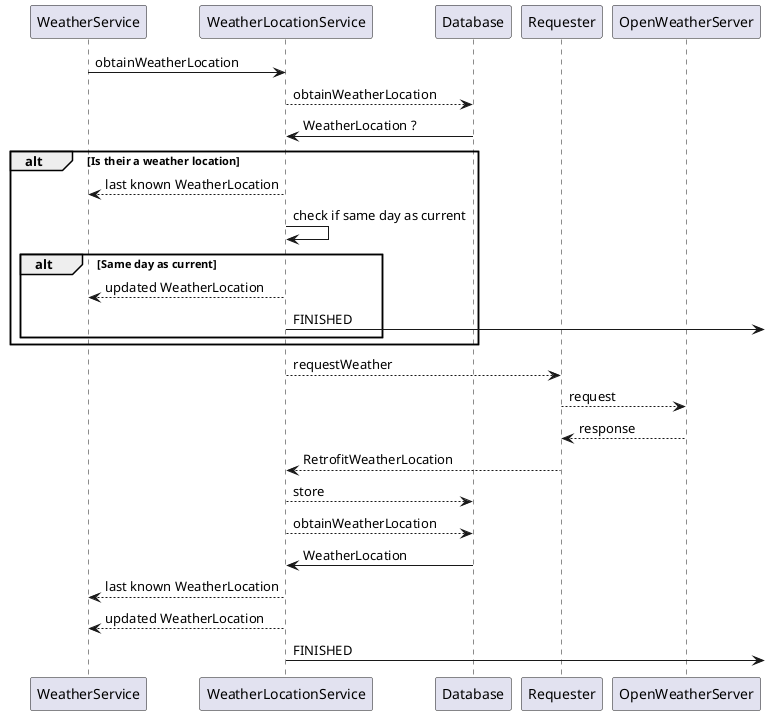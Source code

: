 @startuml
'https://plantuml.com/sequence-diagram

WeatherService -> WeatherLocationService : obtainWeatherLocation
WeatherLocationService  --> Database : obtainWeatherLocation
Database -> WeatherLocationService : WeatherLocation ?
alt Is their a weather location
    WeatherLocationService --> WeatherService : last known WeatherLocation
    WeatherLocationService -> WeatherLocationService : check if same day as current
    alt Same day as current
        WeatherLocationService --> WeatherService : updated WeatherLocation
        WeatherLocationService -> : FINISHED
    end
end
WeatherLocationService --> Requester : requestWeather
Requester --> OpenWeatherServer : request
OpenWeatherServer --> Requester : response
Requester --> WeatherLocationService : RetrofitWeatherLocation
WeatherLocationService --> Database : store
WeatherLocationService --> Database : obtainWeatherLocation
Database -> WeatherLocationService : WeatherLocation
WeatherLocationService --> WeatherService : last known WeatherLocation
WeatherLocationService --> WeatherService : updated WeatherLocation
WeatherLocationService -> : FINISHED
@enduml
